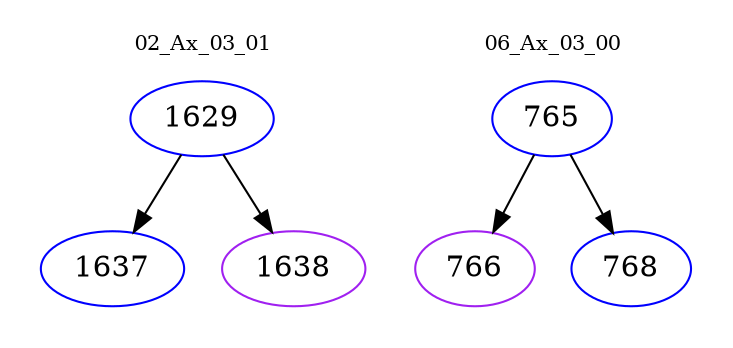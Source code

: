 digraph{
subgraph cluster_0 {
color = white
label = "02_Ax_03_01";
fontsize=10;
T0_1629 [label="1629", color="blue"]
T0_1629 -> T0_1637 [color="black"]
T0_1637 [label="1637", color="blue"]
T0_1629 -> T0_1638 [color="black"]
T0_1638 [label="1638", color="purple"]
}
subgraph cluster_1 {
color = white
label = "06_Ax_03_00";
fontsize=10;
T1_765 [label="765", color="blue"]
T1_765 -> T1_766 [color="black"]
T1_766 [label="766", color="purple"]
T1_765 -> T1_768 [color="black"]
T1_768 [label="768", color="blue"]
}
}
